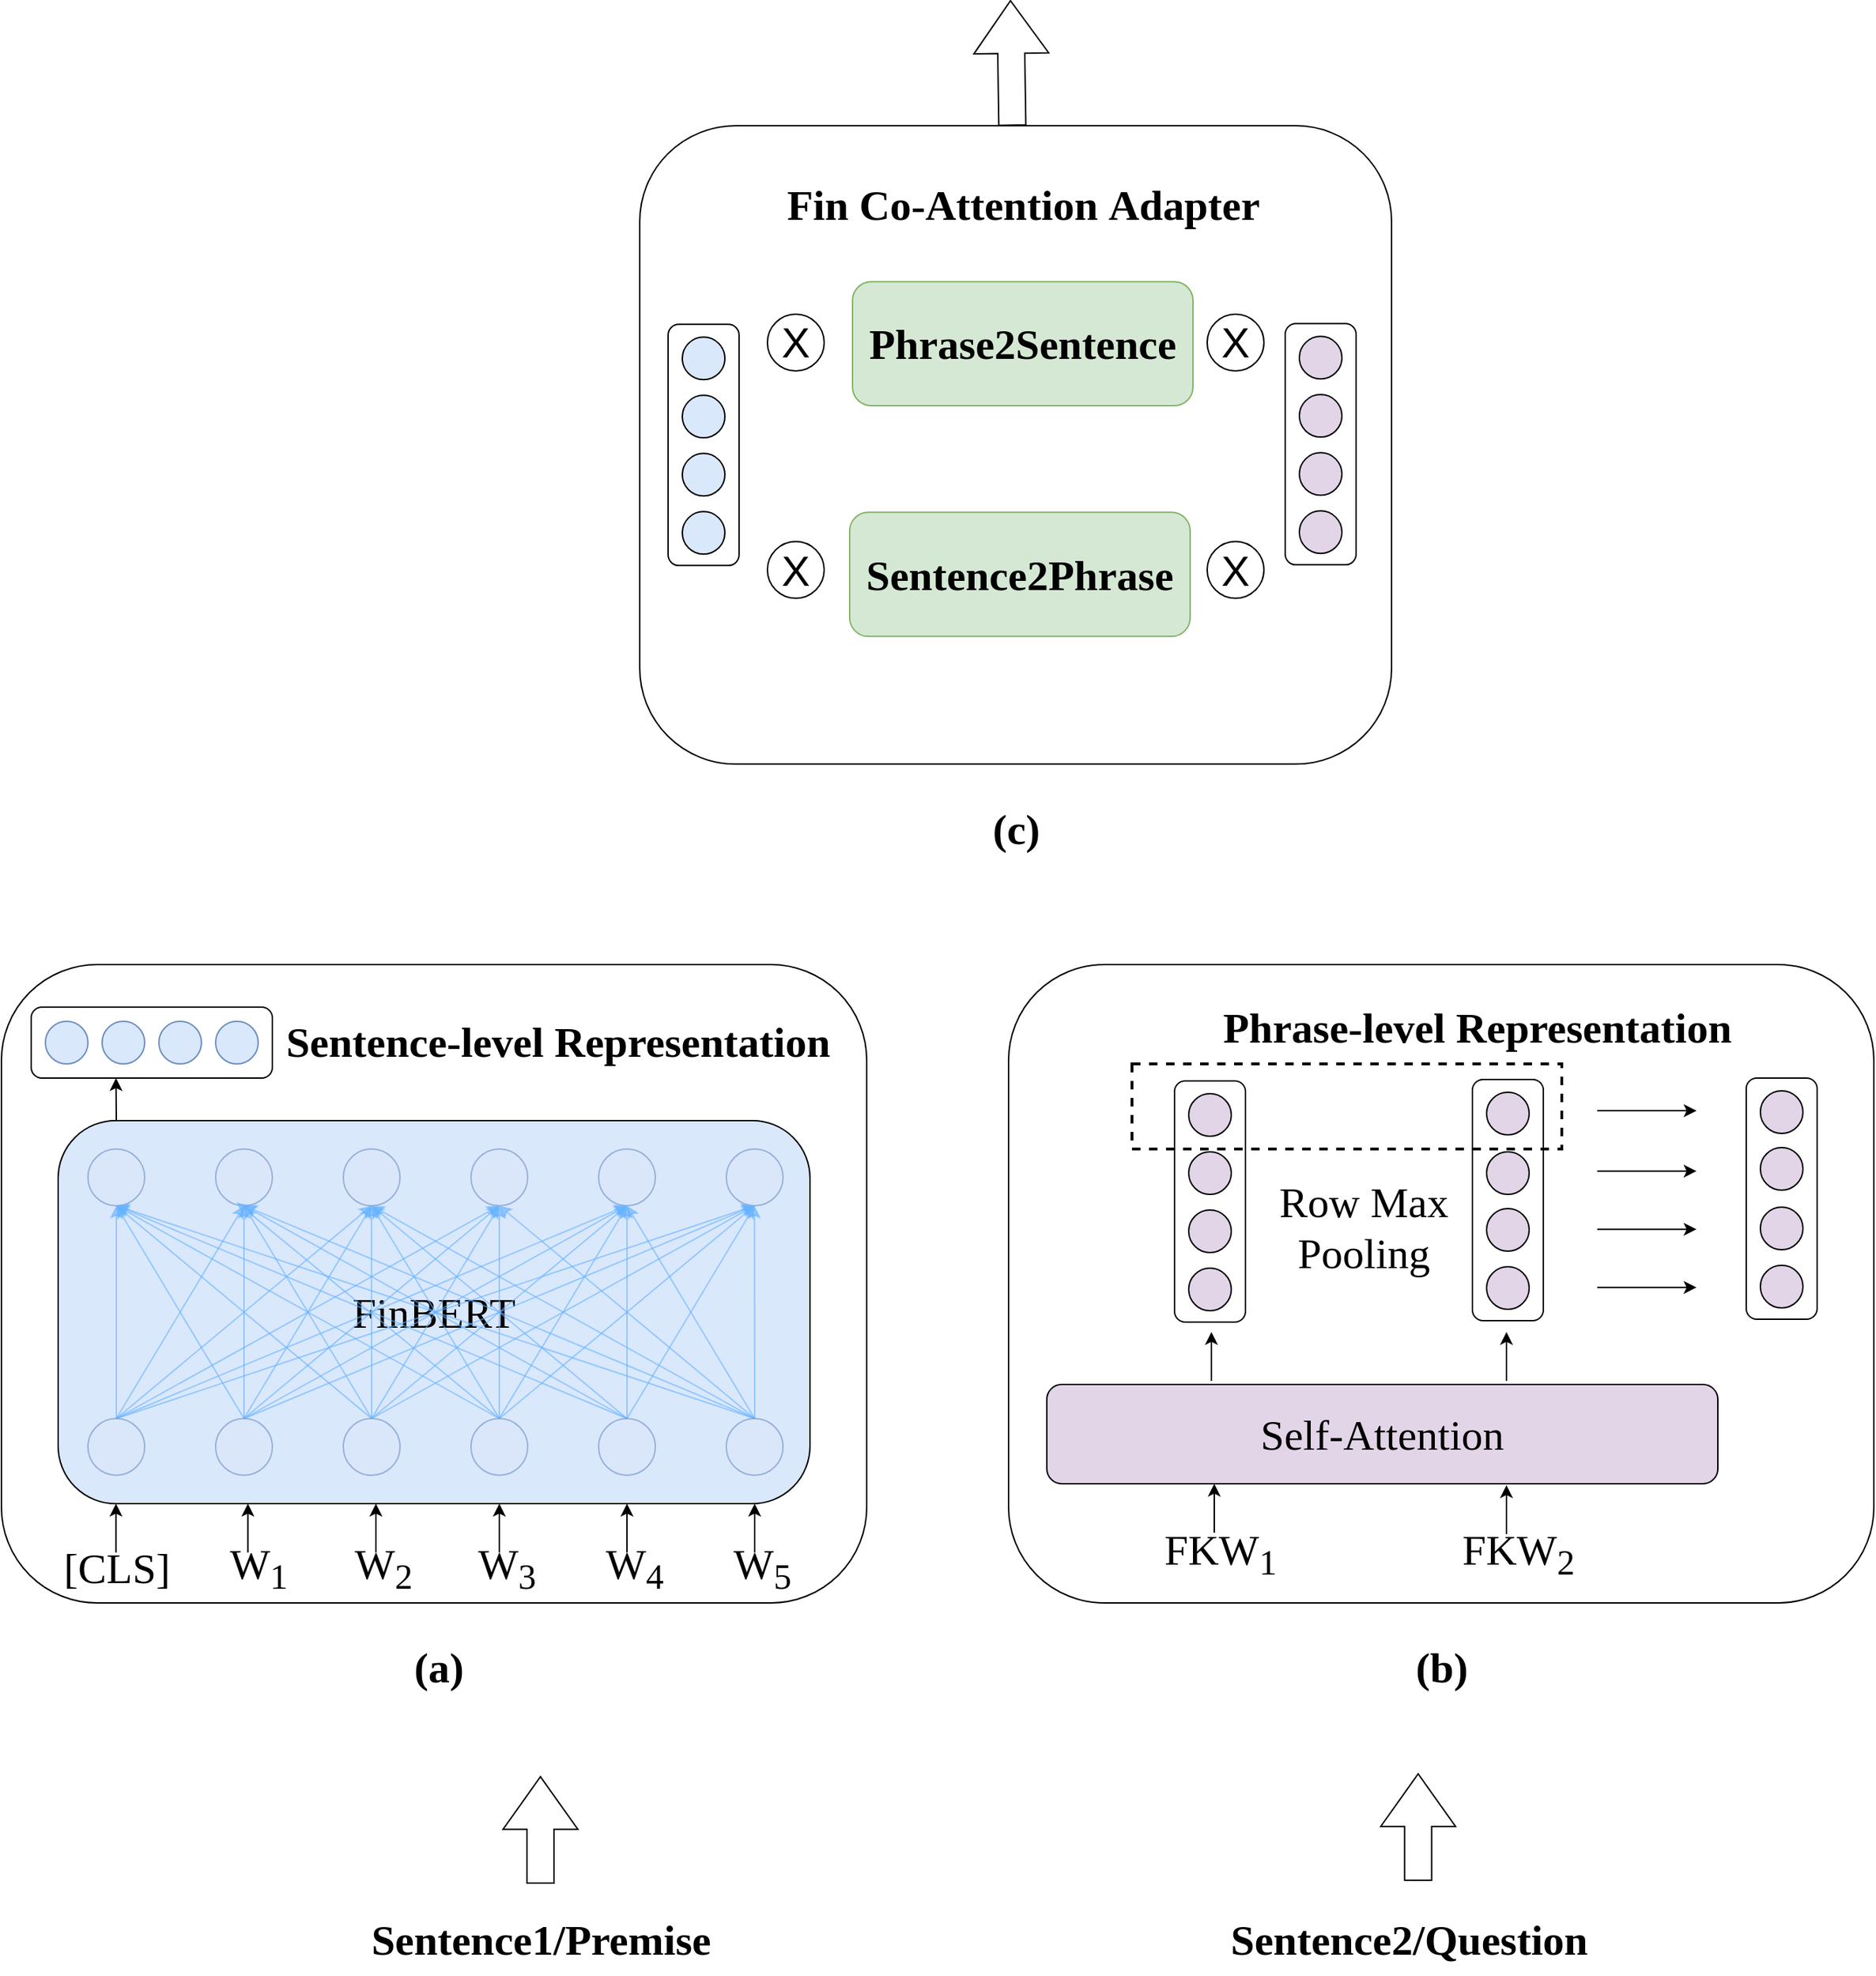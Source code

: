 <mxfile version="23.1.6" type="github">
  <diagram name="第 1 页" id="VYbCO--YuYpUogVYsecE">
    <mxGraphModel dx="2630" dy="1863" grid="1" gridSize="10" guides="1" tooltips="1" connect="1" arrows="1" fold="1" page="1" pageScale="1" pageWidth="827" pageHeight="1169" math="0" shadow="0">
      <root>
        <mxCell id="0" />
        <mxCell id="1" parent="0" />
        <mxCell id="rdohVRuR8QGzKIeL4WwT-1" value="&lt;font face=&quot;Times New Roman&quot; style=&quot;font-size: 30px;&quot;&gt;&lt;b&gt;Sentence1/Premise&lt;/b&gt;&lt;/font&gt;" style="text;html=1;align=center;verticalAlign=middle;resizable=0;points=[];autosize=1;strokeColor=none;fillColor=none;" vertex="1" parent="1">
          <mxGeometry x="1090" y="1422" width="260" height="50" as="geometry" />
        </mxCell>
        <mxCell id="rdohVRuR8QGzKIeL4WwT-2" value="&lt;font face=&quot;Times New Roman&quot; style=&quot;font-size: 30px;&quot;&gt;&lt;b&gt;Sentence2/Question&lt;/b&gt;&lt;/font&gt;" style="text;html=1;align=center;verticalAlign=middle;resizable=0;points=[];autosize=1;strokeColor=none;fillColor=none;" vertex="1" parent="1">
          <mxGeometry x="1692" y="1422" width="280" height="50" as="geometry" />
        </mxCell>
        <mxCell id="rdohVRuR8QGzKIeL4WwT-63" value="" style="shape=flexArrow;endArrow=classic;html=1;rounded=0;endWidth=32.727;endSize=12.048;width=19.048;" edge="1" parent="1">
          <mxGeometry width="50" height="50" relative="1" as="geometry">
            <mxPoint x="1220" y="1408" as="sourcePoint" />
            <mxPoint x="1220" y="1332" as="targetPoint" />
          </mxGeometry>
        </mxCell>
        <mxCell id="rdohVRuR8QGzKIeL4WwT-64" value="" style="shape=flexArrow;endArrow=classic;html=1;rounded=0;endWidth=32.727;endSize=12.048;width=19.048;" edge="1" parent="1">
          <mxGeometry width="50" height="50" relative="1" as="geometry">
            <mxPoint x="1838.73" y="1406" as="sourcePoint" />
            <mxPoint x="1838.73" y="1330" as="targetPoint" />
          </mxGeometry>
        </mxCell>
        <mxCell id="rdohVRuR8QGzKIeL4WwT-67" value="" style="rounded=1;whiteSpace=wrap;html=1;" vertex="1" parent="1">
          <mxGeometry x="840" y="760" width="610" height="450" as="geometry" />
        </mxCell>
        <mxCell id="rdohVRuR8QGzKIeL4WwT-68" value="&lt;font style=&quot;font-size: 30px;&quot; face=&quot;Times New Roman&quot;&gt;&lt;b&gt;Sentence-level Representation&lt;/b&gt;&lt;/font&gt;" style="text;html=1;align=center;verticalAlign=middle;resizable=0;points=[];autosize=1;strokeColor=none;fillColor=none;" vertex="1" parent="1">
          <mxGeometry x="1027" y="789" width="410" height="50" as="geometry" />
        </mxCell>
        <mxCell id="rdohVRuR8QGzKIeL4WwT-69" value="&lt;font style=&quot;font-size: 30px;&quot; face=&quot;Times New Roman&quot;&gt;[CLS]&lt;/font&gt;" style="text;html=1;align=center;verticalAlign=middle;resizable=0;points=[];autosize=1;strokeColor=none;fillColor=none;" vertex="1" parent="1">
          <mxGeometry x="871" y="1160" width="100" height="50" as="geometry" />
        </mxCell>
        <mxCell id="rdohVRuR8QGzKIeL4WwT-70" value="&lt;font style=&quot;font-size: 30px;&quot; face=&quot;Times New Roman&quot;&gt;W&lt;sub&gt;1&lt;/sub&gt;&lt;/font&gt;" style="text;html=1;align=center;verticalAlign=middle;resizable=0;points=[];autosize=1;strokeColor=none;fillColor=none;" vertex="1" parent="1">
          <mxGeometry x="991" y="1155" width="60" height="60" as="geometry" />
        </mxCell>
        <mxCell id="rdohVRuR8QGzKIeL4WwT-71" value="&lt;font style=&quot;font-size: 30px;&quot; face=&quot;Times New Roman&quot;&gt;W&lt;sub&gt;2&lt;/sub&gt;&lt;/font&gt;" style="text;html=1;align=center;verticalAlign=middle;resizable=0;points=[];autosize=1;strokeColor=none;fillColor=none;" vertex="1" parent="1">
          <mxGeometry x="1078.5" y="1155" width="60" height="60" as="geometry" />
        </mxCell>
        <mxCell id="rdohVRuR8QGzKIeL4WwT-72" value="&lt;font style=&quot;font-size: 30px;&quot; face=&quot;Times New Roman&quot;&gt;W&lt;sub&gt;3&lt;/sub&gt;&lt;/font&gt;" style="text;html=1;align=center;verticalAlign=middle;resizable=0;points=[];autosize=1;strokeColor=none;fillColor=none;" vertex="1" parent="1">
          <mxGeometry x="1166" y="1155" width="60" height="60" as="geometry" />
        </mxCell>
        <mxCell id="rdohVRuR8QGzKIeL4WwT-73" value="&lt;font style=&quot;font-size: 30px;&quot; face=&quot;Times New Roman&quot;&gt;W&lt;sub&gt;4&lt;/sub&gt;&lt;/font&gt;" style="text;html=1;align=center;verticalAlign=middle;resizable=0;points=[];autosize=1;strokeColor=none;fillColor=none;" vertex="1" parent="1">
          <mxGeometry x="1256" y="1155" width="60" height="60" as="geometry" />
        </mxCell>
        <mxCell id="rdohVRuR8QGzKIeL4WwT-74" value="&lt;font style=&quot;font-size: 30px;&quot; face=&quot;Times New Roman&quot;&gt;W&lt;sub&gt;5&lt;/sub&gt;&lt;/font&gt;" style="text;html=1;align=center;verticalAlign=middle;resizable=0;points=[];autosize=1;strokeColor=none;fillColor=none;" vertex="1" parent="1">
          <mxGeometry x="1346" y="1155" width="60" height="60" as="geometry" />
        </mxCell>
        <mxCell id="rdohVRuR8QGzKIeL4WwT-75" value="" style="group" vertex="1" connectable="0" parent="1">
          <mxGeometry x="861" y="790" width="170" height="50" as="geometry" />
        </mxCell>
        <mxCell id="rdohVRuR8QGzKIeL4WwT-76" value="" style="rounded=1;whiteSpace=wrap;html=1;container=0;" vertex="1" parent="rdohVRuR8QGzKIeL4WwT-75">
          <mxGeometry width="170" height="50" as="geometry" />
        </mxCell>
        <mxCell id="rdohVRuR8QGzKIeL4WwT-77" value="" style="ellipse;whiteSpace=wrap;html=1;aspect=fixed;fillColor=#dae8fc;strokeColor=#6c8ebf;container=0;" vertex="1" parent="rdohVRuR8QGzKIeL4WwT-75">
          <mxGeometry x="10" y="10" width="30" height="30" as="geometry" />
        </mxCell>
        <mxCell id="rdohVRuR8QGzKIeL4WwT-78" value="" style="ellipse;whiteSpace=wrap;html=1;aspect=fixed;fillColor=#dae8fc;strokeColor=#6c8ebf;container=0;" vertex="1" parent="rdohVRuR8QGzKIeL4WwT-75">
          <mxGeometry x="50" y="10" width="30" height="30" as="geometry" />
        </mxCell>
        <mxCell id="rdohVRuR8QGzKIeL4WwT-79" value="" style="ellipse;whiteSpace=wrap;html=1;aspect=fixed;fillColor=#dae8fc;strokeColor=#6c8ebf;container=0;" vertex="1" parent="rdohVRuR8QGzKIeL4WwT-75">
          <mxGeometry x="130" y="10" width="30" height="30" as="geometry" />
        </mxCell>
        <mxCell id="rdohVRuR8QGzKIeL4WwT-80" value="" style="ellipse;whiteSpace=wrap;html=1;aspect=fixed;fillColor=#dae8fc;strokeColor=#6c8ebf;container=0;" vertex="1" parent="rdohVRuR8QGzKIeL4WwT-75">
          <mxGeometry x="90" y="10" width="30" height="30" as="geometry" />
        </mxCell>
        <mxCell id="rdohVRuR8QGzKIeL4WwT-81" value="" style="endArrow=classic;html=1;rounded=0;" edge="1" parent="1">
          <mxGeometry width="50" height="50" relative="1" as="geometry">
            <mxPoint x="920.76" y="1174.49" as="sourcePoint" />
            <mxPoint x="920.76" y="1140" as="targetPoint" />
          </mxGeometry>
        </mxCell>
        <mxCell id="rdohVRuR8QGzKIeL4WwT-82" value="" style="endArrow=classic;html=1;rounded=0;" edge="1" parent="1">
          <mxGeometry width="50" height="50" relative="1" as="geometry">
            <mxPoint x="1013.76" y="1174.49" as="sourcePoint" />
            <mxPoint x="1013.76" y="1140" as="targetPoint" />
          </mxGeometry>
        </mxCell>
        <mxCell id="rdohVRuR8QGzKIeL4WwT-83" value="" style="endArrow=classic;html=1;rounded=0;" edge="1" parent="1">
          <mxGeometry width="50" height="50" relative="1" as="geometry">
            <mxPoint x="1104" y="1174.49" as="sourcePoint" />
            <mxPoint x="1104" y="1140" as="targetPoint" />
          </mxGeometry>
        </mxCell>
        <mxCell id="rdohVRuR8QGzKIeL4WwT-84" value="" style="endArrow=classic;html=1;rounded=0;" edge="1" parent="1">
          <mxGeometry width="50" height="50" relative="1" as="geometry">
            <mxPoint x="1191" y="1174.49" as="sourcePoint" />
            <mxPoint x="1191" y="1140" as="targetPoint" />
          </mxGeometry>
        </mxCell>
        <mxCell id="rdohVRuR8QGzKIeL4WwT-85" value="" style="endArrow=classic;html=1;rounded=0;" edge="1" parent="1">
          <mxGeometry width="50" height="50" relative="1" as="geometry">
            <mxPoint x="1281" y="1174.49" as="sourcePoint" />
            <mxPoint x="1281" y="1140" as="targetPoint" />
          </mxGeometry>
        </mxCell>
        <mxCell id="rdohVRuR8QGzKIeL4WwT-86" value="" style="endArrow=classic;html=1;rounded=0;" edge="1" parent="1">
          <mxGeometry width="50" height="50" relative="1" as="geometry">
            <mxPoint x="1371" y="1174.49" as="sourcePoint" />
            <mxPoint x="1371" y="1140" as="targetPoint" />
          </mxGeometry>
        </mxCell>
        <mxCell id="rdohVRuR8QGzKIeL4WwT-87" value="" style="endArrow=classic;html=1;rounded=0;" edge="1" parent="1">
          <mxGeometry width="50" height="50" relative="1" as="geometry">
            <mxPoint x="921" y="870" as="sourcePoint" />
            <mxPoint x="920.76" y="840" as="targetPoint" />
          </mxGeometry>
        </mxCell>
        <mxCell id="rdohVRuR8QGzKIeL4WwT-88" value="&lt;font face=&quot;Times New Roman&quot;&gt;&lt;span style=&quot;font-size: 30px;&quot;&gt;&lt;b&gt;(a)&lt;/b&gt;&lt;/span&gt;&lt;/font&gt;" style="text;html=1;align=center;verticalAlign=middle;resizable=0;points=[];autosize=1;strokeColor=none;fillColor=none;" vertex="1" parent="1">
          <mxGeometry x="1118" y="1230" width="60" height="50" as="geometry" />
        </mxCell>
        <mxCell id="rdohVRuR8QGzKIeL4WwT-89" value="&lt;font face=&quot;Times New Roman&quot; style=&quot;font-size: 30px;&quot;&gt;FinBERT&lt;/font&gt;" style="rounded=1;whiteSpace=wrap;html=1;fillColor=#dae8fc;strokeColor=default;" vertex="1" parent="1">
          <mxGeometry x="880" y="870" width="530" height="270" as="geometry" />
        </mxCell>
        <mxCell id="rdohVRuR8QGzKIeL4WwT-90" value="" style="ellipse;whiteSpace=wrap;html=1;aspect=fixed;fillColor=#dae8fc;strokeColor=#6c8ebf;opacity=60;" vertex="1" parent="1">
          <mxGeometry x="901" y="890" width="40" height="40" as="geometry" />
        </mxCell>
        <mxCell id="rdohVRuR8QGzKIeL4WwT-91" value="" style="ellipse;whiteSpace=wrap;html=1;aspect=fixed;fillColor=#dae8fc;strokeColor=#6c8ebf;opacity=60;" vertex="1" parent="1">
          <mxGeometry x="991" y="890" width="40" height="40" as="geometry" />
        </mxCell>
        <mxCell id="rdohVRuR8QGzKIeL4WwT-92" value="" style="ellipse;whiteSpace=wrap;html=1;aspect=fixed;fillColor=#dae8fc;strokeColor=#6c8ebf;opacity=60;" vertex="1" parent="1">
          <mxGeometry x="1081" y="890" width="40" height="40" as="geometry" />
        </mxCell>
        <mxCell id="rdohVRuR8QGzKIeL4WwT-93" value="" style="ellipse;whiteSpace=wrap;html=1;aspect=fixed;fillColor=#dae8fc;strokeColor=#6c8ebf;opacity=60;" vertex="1" parent="1">
          <mxGeometry x="1171" y="890" width="40" height="40" as="geometry" />
        </mxCell>
        <mxCell id="rdohVRuR8QGzKIeL4WwT-94" value="" style="ellipse;whiteSpace=wrap;html=1;aspect=fixed;fillColor=#dae8fc;strokeColor=#6c8ebf;opacity=60;" vertex="1" parent="1">
          <mxGeometry x="1261" y="890" width="40" height="40" as="geometry" />
        </mxCell>
        <mxCell id="rdohVRuR8QGzKIeL4WwT-95" value="" style="ellipse;whiteSpace=wrap;html=1;aspect=fixed;fillColor=#dae8fc;strokeColor=#6c8ebf;opacity=60;" vertex="1" parent="1">
          <mxGeometry x="1351" y="890" width="40" height="40" as="geometry" />
        </mxCell>
        <mxCell id="rdohVRuR8QGzKIeL4WwT-96" style="edgeStyle=orthogonalEdgeStyle;rounded=0;orthogonalLoop=1;jettySize=auto;html=1;entryX=0.5;entryY=1;entryDx=0;entryDy=0;opacity=60;strokeColor=#66B2FF;" edge="1" parent="1" source="rdohVRuR8QGzKIeL4WwT-102" target="rdohVRuR8QGzKIeL4WwT-90">
          <mxGeometry relative="1" as="geometry" />
        </mxCell>
        <mxCell id="rdohVRuR8QGzKIeL4WwT-97" style="rounded=0;orthogonalLoop=1;jettySize=auto;html=1;exitX=0.5;exitY=0;exitDx=0;exitDy=0;entryX=0.5;entryY=1;entryDx=0;entryDy=0;opacity=60;strokeColor=#66B2FF;" edge="1" parent="1" source="rdohVRuR8QGzKIeL4WwT-102" target="rdohVRuR8QGzKIeL4WwT-91">
          <mxGeometry relative="1" as="geometry" />
        </mxCell>
        <mxCell id="rdohVRuR8QGzKIeL4WwT-98" style="rounded=0;orthogonalLoop=1;jettySize=auto;html=1;exitX=0.5;exitY=0;exitDx=0;exitDy=0;entryX=0.5;entryY=1;entryDx=0;entryDy=0;opacity=60;strokeColor=#66B2FF;" edge="1" parent="1" source="rdohVRuR8QGzKIeL4WwT-102" target="rdohVRuR8QGzKIeL4WwT-92">
          <mxGeometry relative="1" as="geometry" />
        </mxCell>
        <mxCell id="rdohVRuR8QGzKIeL4WwT-99" style="rounded=0;orthogonalLoop=1;jettySize=auto;html=1;exitX=0.5;exitY=0;exitDx=0;exitDy=0;entryX=0.5;entryY=1;entryDx=0;entryDy=0;opacity=60;strokeColor=#66B2FF;" edge="1" parent="1" source="rdohVRuR8QGzKIeL4WwT-102" target="rdohVRuR8QGzKIeL4WwT-93">
          <mxGeometry relative="1" as="geometry" />
        </mxCell>
        <mxCell id="rdohVRuR8QGzKIeL4WwT-100" style="rounded=0;orthogonalLoop=1;jettySize=auto;html=1;exitX=0.5;exitY=0;exitDx=0;exitDy=0;entryX=0.5;entryY=1;entryDx=0;entryDy=0;opacity=60;strokeColor=#66B2FF;" edge="1" parent="1" source="rdohVRuR8QGzKIeL4WwT-102" target="rdohVRuR8QGzKIeL4WwT-94">
          <mxGeometry relative="1" as="geometry" />
        </mxCell>
        <mxCell id="rdohVRuR8QGzKIeL4WwT-101" style="rounded=0;orthogonalLoop=1;jettySize=auto;html=1;exitX=0.5;exitY=0;exitDx=0;exitDy=0;entryX=0.5;entryY=1;entryDx=0;entryDy=0;opacity=60;strokeColor=#66B2FF;" edge="1" parent="1" source="rdohVRuR8QGzKIeL4WwT-102" target="rdohVRuR8QGzKIeL4WwT-95">
          <mxGeometry relative="1" as="geometry" />
        </mxCell>
        <mxCell id="rdohVRuR8QGzKIeL4WwT-102" value="" style="ellipse;whiteSpace=wrap;html=1;aspect=fixed;fillColor=#dae8fc;strokeColor=#6c8ebf;opacity=60;" vertex="1" parent="1">
          <mxGeometry x="901" y="1080" width="40" height="40" as="geometry" />
        </mxCell>
        <mxCell id="rdohVRuR8QGzKIeL4WwT-103" style="rounded=0;orthogonalLoop=1;jettySize=auto;html=1;exitX=0.5;exitY=0;exitDx=0;exitDy=0;opacity=60;strokeColor=#66B2FF;" edge="1" parent="1" source="rdohVRuR8QGzKIeL4WwT-109">
          <mxGeometry relative="1" as="geometry">
            <mxPoint x="921" y="930" as="targetPoint" />
          </mxGeometry>
        </mxCell>
        <mxCell id="rdohVRuR8QGzKIeL4WwT-104" style="rounded=0;orthogonalLoop=1;jettySize=auto;html=1;exitX=0.5;exitY=0;exitDx=0;exitDy=0;entryX=0.5;entryY=1;entryDx=0;entryDy=0;opacity=60;strokeColor=#66B2FF;" edge="1" parent="1" source="rdohVRuR8QGzKIeL4WwT-109" target="rdohVRuR8QGzKIeL4WwT-91">
          <mxGeometry relative="1" as="geometry" />
        </mxCell>
        <mxCell id="rdohVRuR8QGzKIeL4WwT-105" style="edgeStyle=none;rounded=0;orthogonalLoop=1;jettySize=auto;html=1;exitX=0.5;exitY=0;exitDx=0;exitDy=0;entryX=0.5;entryY=1;entryDx=0;entryDy=0;opacity=60;strokeColor=#66B2FF;" edge="1" parent="1" source="rdohVRuR8QGzKIeL4WwT-109" target="rdohVRuR8QGzKIeL4WwT-92">
          <mxGeometry relative="1" as="geometry" />
        </mxCell>
        <mxCell id="rdohVRuR8QGzKIeL4WwT-106" style="edgeStyle=none;rounded=0;orthogonalLoop=1;jettySize=auto;html=1;exitX=0.5;exitY=0;exitDx=0;exitDy=0;opacity=60;strokeColor=#66B2FF;" edge="1" parent="1" source="rdohVRuR8QGzKIeL4WwT-109">
          <mxGeometry relative="1" as="geometry">
            <mxPoint x="1191" y="930" as="targetPoint" />
          </mxGeometry>
        </mxCell>
        <mxCell id="rdohVRuR8QGzKIeL4WwT-107" style="edgeStyle=none;rounded=0;orthogonalLoop=1;jettySize=auto;html=1;exitX=0.5;exitY=0;exitDx=0;exitDy=0;opacity=60;strokeColor=#66B2FF;" edge="1" parent="1" source="rdohVRuR8QGzKIeL4WwT-109">
          <mxGeometry relative="1" as="geometry">
            <mxPoint x="1281" y="930" as="targetPoint" />
          </mxGeometry>
        </mxCell>
        <mxCell id="rdohVRuR8QGzKIeL4WwT-108" style="edgeStyle=none;rounded=0;orthogonalLoop=1;jettySize=auto;html=1;exitX=0.5;exitY=0;exitDx=0;exitDy=0;entryX=0.5;entryY=1;entryDx=0;entryDy=0;opacity=60;strokeColor=#66B2FF;" edge="1" parent="1" source="rdohVRuR8QGzKIeL4WwT-109" target="rdohVRuR8QGzKIeL4WwT-95">
          <mxGeometry relative="1" as="geometry" />
        </mxCell>
        <mxCell id="rdohVRuR8QGzKIeL4WwT-109" value="" style="ellipse;whiteSpace=wrap;html=1;aspect=fixed;fillColor=#dae8fc;strokeColor=#6c8ebf;opacity=60;" vertex="1" parent="1">
          <mxGeometry x="991" y="1080" width="40" height="40" as="geometry" />
        </mxCell>
        <mxCell id="rdohVRuR8QGzKIeL4WwT-110" style="edgeStyle=none;rounded=0;orthogonalLoop=1;jettySize=auto;html=1;exitX=0.5;exitY=0;exitDx=0;exitDy=0;entryX=0.5;entryY=1;entryDx=0;entryDy=0;opacity=60;strokeColor=#66B2FF;" edge="1" parent="1" source="rdohVRuR8QGzKIeL4WwT-116" target="rdohVRuR8QGzKIeL4WwT-90">
          <mxGeometry relative="1" as="geometry" />
        </mxCell>
        <mxCell id="rdohVRuR8QGzKIeL4WwT-111" style="edgeStyle=none;rounded=0;orthogonalLoop=1;jettySize=auto;html=1;exitX=0.5;exitY=0;exitDx=0;exitDy=0;opacity=60;strokeColor=#66B2FF;" edge="1" parent="1" source="rdohVRuR8QGzKIeL4WwT-116">
          <mxGeometry relative="1" as="geometry">
            <mxPoint x="1011" y="930" as="targetPoint" />
          </mxGeometry>
        </mxCell>
        <mxCell id="rdohVRuR8QGzKIeL4WwT-112" style="edgeStyle=none;rounded=0;orthogonalLoop=1;jettySize=auto;html=1;exitX=0.5;exitY=0;exitDx=0;exitDy=0;opacity=60;strokeColor=#66B2FF;" edge="1" parent="1" source="rdohVRuR8QGzKIeL4WwT-116">
          <mxGeometry relative="1" as="geometry">
            <mxPoint x="1100.857" y="930" as="targetPoint" />
          </mxGeometry>
        </mxCell>
        <mxCell id="rdohVRuR8QGzKIeL4WwT-113" style="edgeStyle=none;rounded=0;orthogonalLoop=1;jettySize=auto;html=1;exitX=0.5;exitY=0;exitDx=0;exitDy=0;entryX=0.5;entryY=1;entryDx=0;entryDy=0;opacity=60;strokeColor=#66B2FF;" edge="1" parent="1" source="rdohVRuR8QGzKIeL4WwT-116" target="rdohVRuR8QGzKIeL4WwT-93">
          <mxGeometry relative="1" as="geometry" />
        </mxCell>
        <mxCell id="rdohVRuR8QGzKIeL4WwT-114" style="edgeStyle=none;rounded=0;orthogonalLoop=1;jettySize=auto;html=1;exitX=0.5;exitY=0;exitDx=0;exitDy=0;opacity=60;strokeColor=#66B2FF;" edge="1" parent="1" source="rdohVRuR8QGzKIeL4WwT-116">
          <mxGeometry relative="1" as="geometry">
            <mxPoint x="1281" y="930" as="targetPoint" />
          </mxGeometry>
        </mxCell>
        <mxCell id="rdohVRuR8QGzKIeL4WwT-115" style="edgeStyle=none;rounded=0;orthogonalLoop=1;jettySize=auto;html=1;exitX=0.5;exitY=0;exitDx=0;exitDy=0;entryX=0.5;entryY=1;entryDx=0;entryDy=0;opacity=60;strokeColor=#66B2FF;" edge="1" parent="1" source="rdohVRuR8QGzKIeL4WwT-116" target="rdohVRuR8QGzKIeL4WwT-95">
          <mxGeometry relative="1" as="geometry" />
        </mxCell>
        <mxCell id="rdohVRuR8QGzKIeL4WwT-116" value="" style="ellipse;whiteSpace=wrap;html=1;aspect=fixed;fillColor=#dae8fc;strokeColor=#6c8ebf;opacity=60;" vertex="1" parent="1">
          <mxGeometry x="1081" y="1080" width="40" height="40" as="geometry" />
        </mxCell>
        <mxCell id="rdohVRuR8QGzKIeL4WwT-117" style="edgeStyle=none;rounded=0;orthogonalLoop=1;jettySize=auto;html=1;exitX=0.5;exitY=0;exitDx=0;exitDy=0;opacity=60;strokeColor=#66B2FF;" edge="1" parent="1" source="rdohVRuR8QGzKIeL4WwT-123">
          <mxGeometry relative="1" as="geometry">
            <mxPoint x="921" y="930" as="targetPoint" />
          </mxGeometry>
        </mxCell>
        <mxCell id="rdohVRuR8QGzKIeL4WwT-118" style="edgeStyle=none;rounded=0;orthogonalLoop=1;jettySize=auto;html=1;exitX=0.5;exitY=0;exitDx=0;exitDy=0;entryX=0.371;entryY=0.941;entryDx=0;entryDy=0;entryPerimeter=0;opacity=60;strokeColor=#66B2FF;" edge="1" parent="1" source="rdohVRuR8QGzKIeL4WwT-123" target="rdohVRuR8QGzKIeL4WwT-91">
          <mxGeometry relative="1" as="geometry" />
        </mxCell>
        <mxCell id="rdohVRuR8QGzKIeL4WwT-119" style="edgeStyle=none;rounded=0;orthogonalLoop=1;jettySize=auto;html=1;exitX=0.5;exitY=0;exitDx=0;exitDy=0;opacity=60;strokeColor=#66B2FF;" edge="1" parent="1" source="rdohVRuR8QGzKIeL4WwT-123">
          <mxGeometry relative="1" as="geometry">
            <mxPoint x="1101" y="930" as="targetPoint" />
          </mxGeometry>
        </mxCell>
        <mxCell id="rdohVRuR8QGzKIeL4WwT-120" style="edgeStyle=none;rounded=0;orthogonalLoop=1;jettySize=auto;html=1;exitX=0.5;exitY=0;exitDx=0;exitDy=0;opacity=60;strokeColor=#66B2FF;" edge="1" parent="1" source="rdohVRuR8QGzKIeL4WwT-123" target="rdohVRuR8QGzKIeL4WwT-93">
          <mxGeometry relative="1" as="geometry" />
        </mxCell>
        <mxCell id="rdohVRuR8QGzKIeL4WwT-121" style="edgeStyle=none;rounded=0;orthogonalLoop=1;jettySize=auto;html=1;exitX=0.5;exitY=0;exitDx=0;exitDy=0;entryX=0.5;entryY=1;entryDx=0;entryDy=0;opacity=60;strokeColor=#66B2FF;" edge="1" parent="1" source="rdohVRuR8QGzKIeL4WwT-123" target="rdohVRuR8QGzKIeL4WwT-94">
          <mxGeometry relative="1" as="geometry" />
        </mxCell>
        <mxCell id="rdohVRuR8QGzKIeL4WwT-122" style="edgeStyle=none;rounded=0;orthogonalLoop=1;jettySize=auto;html=1;exitX=0.5;exitY=0;exitDx=0;exitDy=0;opacity=60;strokeColor=#66B2FF;" edge="1" parent="1" source="rdohVRuR8QGzKIeL4WwT-123">
          <mxGeometry relative="1" as="geometry">
            <mxPoint x="1371" y="930" as="targetPoint" />
          </mxGeometry>
        </mxCell>
        <mxCell id="rdohVRuR8QGzKIeL4WwT-123" value="" style="ellipse;whiteSpace=wrap;html=1;aspect=fixed;fillColor=#dae8fc;strokeColor=#6c8ebf;opacity=60;" vertex="1" parent="1">
          <mxGeometry x="1171" y="1080" width="40" height="40" as="geometry" />
        </mxCell>
        <mxCell id="rdohVRuR8QGzKIeL4WwT-124" style="edgeStyle=none;rounded=0;orthogonalLoop=1;jettySize=auto;html=1;exitX=0.5;exitY=0;exitDx=0;exitDy=0;opacity=60;strokeColor=#66B2FF;" edge="1" parent="1" source="rdohVRuR8QGzKIeL4WwT-129">
          <mxGeometry relative="1" as="geometry">
            <mxPoint x="921" y="930" as="targetPoint" />
          </mxGeometry>
        </mxCell>
        <mxCell id="rdohVRuR8QGzKIeL4WwT-125" style="edgeStyle=none;rounded=0;orthogonalLoop=1;jettySize=auto;html=1;exitX=0.5;exitY=0;exitDx=0;exitDy=0;opacity=60;strokeColor=#66B2FF;" edge="1" parent="1" source="rdohVRuR8QGzKIeL4WwT-129">
          <mxGeometry relative="1" as="geometry">
            <mxPoint x="1011" y="930" as="targetPoint" />
          </mxGeometry>
        </mxCell>
        <mxCell id="rdohVRuR8QGzKIeL4WwT-126" style="edgeStyle=none;rounded=0;orthogonalLoop=1;jettySize=auto;html=1;exitX=0.5;exitY=0;exitDx=0;exitDy=0;entryX=0.5;entryY=1;entryDx=0;entryDy=0;opacity=60;strokeColor=#66B2FF;" edge="1" parent="1" source="rdohVRuR8QGzKIeL4WwT-129" target="rdohVRuR8QGzKIeL4WwT-92">
          <mxGeometry relative="1" as="geometry" />
        </mxCell>
        <mxCell id="rdohVRuR8QGzKIeL4WwT-127" style="edgeStyle=none;rounded=0;orthogonalLoop=1;jettySize=auto;html=1;exitX=0.5;exitY=0;exitDx=0;exitDy=0;entryX=0.5;entryY=1;entryDx=0;entryDy=0;opacity=60;strokeColor=#66B2FF;" edge="1" parent="1" source="rdohVRuR8QGzKIeL4WwT-129" target="rdohVRuR8QGzKIeL4WwT-94">
          <mxGeometry relative="1" as="geometry" />
        </mxCell>
        <mxCell id="rdohVRuR8QGzKIeL4WwT-128" style="edgeStyle=none;rounded=0;orthogonalLoop=1;jettySize=auto;html=1;exitX=0.5;exitY=0;exitDx=0;exitDy=0;entryX=0.5;entryY=1;entryDx=0;entryDy=0;opacity=60;strokeColor=#66B2FF;" edge="1" parent="1" source="rdohVRuR8QGzKIeL4WwT-129" target="rdohVRuR8QGzKIeL4WwT-95">
          <mxGeometry relative="1" as="geometry" />
        </mxCell>
        <mxCell id="rdohVRuR8QGzKIeL4WwT-129" value="" style="ellipse;whiteSpace=wrap;html=1;aspect=fixed;fillColor=#dae8fc;strokeColor=#6c8ebf;opacity=60;" vertex="1" parent="1">
          <mxGeometry x="1261" y="1080" width="40" height="40" as="geometry" />
        </mxCell>
        <mxCell id="rdohVRuR8QGzKIeL4WwT-130" style="edgeStyle=none;rounded=0;orthogonalLoop=1;jettySize=auto;html=1;exitX=0.5;exitY=0;exitDx=0;exitDy=0;opacity=60;strokeColor=#66B2FF;" edge="1" parent="1" source="rdohVRuR8QGzKIeL4WwT-136">
          <mxGeometry relative="1" as="geometry">
            <mxPoint x="921" y="930" as="targetPoint" />
          </mxGeometry>
        </mxCell>
        <mxCell id="rdohVRuR8QGzKIeL4WwT-131" style="edgeStyle=none;rounded=0;orthogonalLoop=1;jettySize=auto;html=1;exitX=0.5;exitY=0;exitDx=0;exitDy=0;entryX=0.5;entryY=1;entryDx=0;entryDy=0;opacity=60;strokeColor=#66B2FF;" edge="1" parent="1" source="rdohVRuR8QGzKIeL4WwT-136" target="rdohVRuR8QGzKIeL4WwT-91">
          <mxGeometry relative="1" as="geometry" />
        </mxCell>
        <mxCell id="rdohVRuR8QGzKIeL4WwT-132" style="edgeStyle=none;rounded=0;orthogonalLoop=1;jettySize=auto;html=1;exitX=0.5;exitY=0;exitDx=0;exitDy=0;opacity=60;strokeColor=#66B2FF;" edge="1" parent="1" source="rdohVRuR8QGzKIeL4WwT-136">
          <mxGeometry relative="1" as="geometry">
            <mxPoint x="1101" y="930" as="targetPoint" />
          </mxGeometry>
        </mxCell>
        <mxCell id="rdohVRuR8QGzKIeL4WwT-133" style="edgeStyle=none;rounded=0;orthogonalLoop=1;jettySize=auto;html=1;exitX=0.5;exitY=0;exitDx=0;exitDy=0;opacity=60;strokeColor=#66B2FF;" edge="1" parent="1" source="rdohVRuR8QGzKIeL4WwT-136">
          <mxGeometry relative="1" as="geometry">
            <mxPoint x="1191" y="930" as="targetPoint" />
          </mxGeometry>
        </mxCell>
        <mxCell id="rdohVRuR8QGzKIeL4WwT-134" style="edgeStyle=none;rounded=0;orthogonalLoop=1;jettySize=auto;html=1;exitX=0.5;exitY=0;exitDx=0;exitDy=0;opacity=60;strokeColor=#66B2FF;" edge="1" parent="1" source="rdohVRuR8QGzKIeL4WwT-136">
          <mxGeometry relative="1" as="geometry">
            <mxPoint x="1281" y="930" as="targetPoint" />
          </mxGeometry>
        </mxCell>
        <mxCell id="rdohVRuR8QGzKIeL4WwT-135" style="edgeStyle=none;rounded=0;orthogonalLoop=1;jettySize=auto;html=1;exitX=0.5;exitY=0;exitDx=0;exitDy=0;opacity=60;strokeColor=#66B2FF;" edge="1" parent="1" source="rdohVRuR8QGzKIeL4WwT-136">
          <mxGeometry relative="1" as="geometry">
            <mxPoint x="1370.857" y="930" as="targetPoint" />
          </mxGeometry>
        </mxCell>
        <mxCell id="rdohVRuR8QGzKIeL4WwT-136" value="" style="ellipse;whiteSpace=wrap;html=1;aspect=fixed;fillColor=#dae8fc;strokeColor=#6c8ebf;opacity=60;" vertex="1" parent="1">
          <mxGeometry x="1351" y="1080" width="40" height="40" as="geometry" />
        </mxCell>
        <mxCell id="rdohVRuR8QGzKIeL4WwT-160" value="" style="rounded=1;whiteSpace=wrap;html=1;container=0;" vertex="1" parent="1">
          <mxGeometry x="1550" y="760" width="610" height="450" as="geometry" />
        </mxCell>
        <mxCell id="rdohVRuR8QGzKIeL4WwT-161" value="&lt;font face=&quot;Times New Roman&quot;&gt;&lt;span style=&quot;font-size: 30px;&quot;&gt;&lt;b&gt;(b)&lt;/b&gt;&lt;/span&gt;&lt;/font&gt;" style="text;html=1;align=center;verticalAlign=middle;resizable=0;points=[];autosize=1;strokeColor=none;fillColor=none;container=0;" vertex="1" parent="1">
          <mxGeometry x="1825" y="1230" width="60" height="50" as="geometry" />
        </mxCell>
        <mxCell id="rdohVRuR8QGzKIeL4WwT-162" value="&lt;font face=&quot;Times New Roman&quot; style=&quot;font-size: 30px;&quot;&gt;FKW&lt;sub&gt;1&lt;/sub&gt;&lt;/font&gt;" style="text;html=1;align=center;verticalAlign=middle;resizable=0;points=[];autosize=1;strokeColor=none;fillColor=none;container=0;" vertex="1" parent="1">
          <mxGeometry x="1649" y="1144.996" width="100" height="60" as="geometry" />
        </mxCell>
        <mxCell id="rdohVRuR8QGzKIeL4WwT-163" value="&lt;font style=&quot;font-size: 30px;&quot; face=&quot;Times New Roman&quot;&gt;Self-Attention&lt;/font&gt;" style="rounded=1;whiteSpace=wrap;html=1;fillColor=#e1d5e7;strokeColor=#000000;container=0;" vertex="1" parent="1">
          <mxGeometry x="1577" y="1056" width="473" height="69.95" as="geometry" />
        </mxCell>
        <mxCell id="rdohVRuR8QGzKIeL4WwT-164" value="&lt;font style=&quot;font-size: 30px;&quot; face=&quot;Times New Roman&quot;&gt;&lt;b&gt;Phrase&lt;/b&gt;&lt;/font&gt;&lt;font face=&quot;Times New Roman&quot; style=&quot;font-size: 30px;&quot;&gt;&lt;b&gt;&lt;font style=&quot;font-size: 30px;&quot;&gt;-level&amp;nbsp;&lt;/font&gt;Representation&lt;/b&gt;&lt;/font&gt;" style="text;html=1;align=center;verticalAlign=middle;resizable=0;points=[];autosize=1;strokeColor=none;fillColor=none;container=0;" vertex="1" parent="1">
          <mxGeometry x="1690" y="779" width="380" height="50" as="geometry" />
        </mxCell>
        <mxCell id="rdohVRuR8QGzKIeL4WwT-165" value="&lt;font face=&quot;Times New Roman&quot; style=&quot;font-size: 30px;&quot;&gt;FKW&lt;sub&gt;2&lt;/sub&gt;&lt;/font&gt;" style="text;html=1;align=center;verticalAlign=middle;resizable=0;points=[];autosize=1;strokeColor=none;fillColor=none;container=0;" vertex="1" parent="1">
          <mxGeometry x="1859" y="1144.996" width="100" height="60" as="geometry" />
        </mxCell>
        <mxCell id="rdohVRuR8QGzKIeL4WwT-166" value="" style="rounded=0;whiteSpace=wrap;html=1;dashed=1;strokeWidth=2;container=0;" vertex="1" parent="1">
          <mxGeometry x="1637" y="830" width="303" height="60" as="geometry" />
        </mxCell>
        <mxCell id="rdohVRuR8QGzKIeL4WwT-167" value="&lt;font face=&quot;Times New Roman&quot; style=&quot;font-size: 30px;&quot;&gt;Row Max &lt;br&gt;Pooling&lt;/font&gt;" style="text;html=1;align=center;verticalAlign=middle;resizable=0;points=[];autosize=1;strokeColor=none;fillColor=none;container=0;" vertex="1" parent="1">
          <mxGeometry x="1730" y="900" width="140" height="90" as="geometry" />
        </mxCell>
        <mxCell id="rdohVRuR8QGzKIeL4WwT-168" value="" style="endArrow=classic;html=1;rounded=0;" edge="1" parent="1">
          <mxGeometry width="50" height="50" relative="1" as="geometry">
            <mxPoint x="1695" y="1160.44" as="sourcePoint" />
            <mxPoint x="1695" y="1125.95" as="targetPoint" />
          </mxGeometry>
        </mxCell>
        <mxCell id="rdohVRuR8QGzKIeL4WwT-169" value="" style="endArrow=classic;html=1;rounded=0;" edge="1" parent="1">
          <mxGeometry width="50" height="50" relative="1" as="geometry">
            <mxPoint x="1901" y="1161.44" as="sourcePoint" />
            <mxPoint x="1901" y="1126.95" as="targetPoint" />
          </mxGeometry>
        </mxCell>
        <mxCell id="rdohVRuR8QGzKIeL4WwT-170" value="" style="endArrow=classic;html=1;rounded=0;" edge="1" parent="1">
          <mxGeometry width="50" height="50" relative="1" as="geometry">
            <mxPoint x="1901" y="1053.44" as="sourcePoint" />
            <mxPoint x="1901" y="1018.95" as="targetPoint" />
          </mxGeometry>
        </mxCell>
        <mxCell id="rdohVRuR8QGzKIeL4WwT-171" value="" style="endArrow=classic;html=1;rounded=0;" edge="1" parent="1">
          <mxGeometry width="50" height="50" relative="1" as="geometry">
            <mxPoint x="1693" y="1053.44" as="sourcePoint" />
            <mxPoint x="1693" y="1018.95" as="targetPoint" />
          </mxGeometry>
        </mxCell>
        <mxCell id="rdohVRuR8QGzKIeL4WwT-172" value="" style="endArrow=classic;html=1;rounded=0;" edge="1" parent="1">
          <mxGeometry width="50" height="50" relative="1" as="geometry">
            <mxPoint x="1965" y="863.0" as="sourcePoint" />
            <mxPoint x="2035" y="863.0" as="targetPoint" />
          </mxGeometry>
        </mxCell>
        <mxCell id="rdohVRuR8QGzKIeL4WwT-173" value="" style="endArrow=classic;html=1;rounded=0;" edge="1" parent="1">
          <mxGeometry width="50" height="50" relative="1" as="geometry">
            <mxPoint x="1965" y="905.59" as="sourcePoint" />
            <mxPoint x="2035" y="905.59" as="targetPoint" />
          </mxGeometry>
        </mxCell>
        <mxCell id="rdohVRuR8QGzKIeL4WwT-174" value="" style="endArrow=classic;html=1;rounded=0;" edge="1" parent="1">
          <mxGeometry width="50" height="50" relative="1" as="geometry">
            <mxPoint x="1965" y="946.59" as="sourcePoint" />
            <mxPoint x="2035" y="946.59" as="targetPoint" />
          </mxGeometry>
        </mxCell>
        <mxCell id="rdohVRuR8QGzKIeL4WwT-175" value="" style="endArrow=classic;html=1;rounded=0;" edge="1" parent="1">
          <mxGeometry width="50" height="50" relative="1" as="geometry">
            <mxPoint x="1965" y="987.59" as="sourcePoint" />
            <mxPoint x="2035" y="987.59" as="targetPoint" />
          </mxGeometry>
        </mxCell>
        <mxCell id="rdohVRuR8QGzKIeL4WwT-176" value="" style="endArrow=none;dashed=1;html=1;rounded=0;entryX=1;entryY=1;entryDx=0;entryDy=0;strokeWidth=2;exitX=0;exitY=1;exitDx=0;exitDy=0;" edge="1" parent="1" source="rdohVRuR8QGzKIeL4WwT-166" target="rdohVRuR8QGzKIeL4WwT-166">
          <mxGeometry width="50" height="50" relative="1" as="geometry">
            <mxPoint x="1637" y="891" as="sourcePoint" />
            <mxPoint x="1687" y="841" as="targetPoint" />
          </mxGeometry>
        </mxCell>
        <mxCell id="rdohVRuR8QGzKIeL4WwT-177" value="" style="rounded=1;whiteSpace=wrap;html=1;direction=west;rotation=90;container=0;" vertex="1" parent="1">
          <mxGeometry x="1817" y="901" width="170" height="50" as="geometry" />
        </mxCell>
        <mxCell id="rdohVRuR8QGzKIeL4WwT-178" value="" style="ellipse;whiteSpace=wrap;html=1;aspect=fixed;fillColor=#e1d5e7;direction=west;container=0;" vertex="1" parent="1">
          <mxGeometry x="1887" y="850" width="30" height="30" as="geometry" />
        </mxCell>
        <mxCell id="rdohVRuR8QGzKIeL4WwT-179" value="" style="ellipse;whiteSpace=wrap;html=1;aspect=fixed;fillColor=#e1d5e7;direction=west;container=0;" vertex="1" parent="1">
          <mxGeometry x="1887" y="892" width="30" height="30" as="geometry" />
        </mxCell>
        <mxCell id="rdohVRuR8QGzKIeL4WwT-180" value="" style="ellipse;whiteSpace=wrap;html=1;aspect=fixed;fillColor=#e1d5e7;direction=west;container=0;" vertex="1" parent="1">
          <mxGeometry x="1887" y="932" width="30" height="30" as="geometry" />
        </mxCell>
        <mxCell id="rdohVRuR8QGzKIeL4WwT-181" value="" style="ellipse;whiteSpace=wrap;html=1;aspect=fixed;fillColor=#e1d5e7;direction=west;container=0;" vertex="1" parent="1">
          <mxGeometry x="1887" y="973" width="30" height="30" as="geometry" />
        </mxCell>
        <mxCell id="rdohVRuR8QGzKIeL4WwT-182" value="" style="rounded=1;whiteSpace=wrap;html=1;direction=west;rotation=90;container=0;" vertex="1" parent="1">
          <mxGeometry x="2010" y="900" width="170" height="50" as="geometry" />
        </mxCell>
        <mxCell id="rdohVRuR8QGzKIeL4WwT-183" value="" style="ellipse;whiteSpace=wrap;html=1;aspect=fixed;fillColor=#e1d5e7;direction=west;container=0;" vertex="1" parent="1">
          <mxGeometry x="2080" y="849" width="30" height="30" as="geometry" />
        </mxCell>
        <mxCell id="rdohVRuR8QGzKIeL4WwT-184" value="" style="ellipse;whiteSpace=wrap;html=1;aspect=fixed;fillColor=#e1d5e7;direction=west;container=0;" vertex="1" parent="1">
          <mxGeometry x="2080" y="889" width="30" height="30" as="geometry" />
        </mxCell>
        <mxCell id="rdohVRuR8QGzKIeL4WwT-185" value="" style="ellipse;whiteSpace=wrap;html=1;aspect=fixed;fillColor=#e1d5e7;direction=west;container=0;" vertex="1" parent="1">
          <mxGeometry x="2080" y="931" width="30" height="30" as="geometry" />
        </mxCell>
        <mxCell id="rdohVRuR8QGzKIeL4WwT-186" value="" style="ellipse;whiteSpace=wrap;html=1;aspect=fixed;fillColor=#e1d5e7;direction=west;container=0;" vertex="1" parent="1">
          <mxGeometry x="2080" y="972" width="30" height="30" as="geometry" />
        </mxCell>
        <mxCell id="rdohVRuR8QGzKIeL4WwT-187" value="" style="rounded=1;whiteSpace=wrap;html=1;direction=west;rotation=90;container=0;" vertex="1" parent="1">
          <mxGeometry x="1607" y="902" width="170" height="50" as="geometry" />
        </mxCell>
        <mxCell id="rdohVRuR8QGzKIeL4WwT-188" value="" style="ellipse;whiteSpace=wrap;html=1;aspect=fixed;fillColor=#e1d5e7;direction=west;container=0;" vertex="1" parent="1">
          <mxGeometry x="1677" y="851" width="30" height="30" as="geometry" />
        </mxCell>
        <mxCell id="rdohVRuR8QGzKIeL4WwT-189" value="" style="ellipse;whiteSpace=wrap;html=1;aspect=fixed;fillColor=#e1d5e7;direction=west;container=0;" vertex="1" parent="1">
          <mxGeometry x="1677" y="892" width="30" height="30" as="geometry" />
        </mxCell>
        <mxCell id="rdohVRuR8QGzKIeL4WwT-190" value="" style="ellipse;whiteSpace=wrap;html=1;aspect=fixed;fillColor=#e1d5e7;direction=west;container=0;" vertex="1" parent="1">
          <mxGeometry x="1677" y="933" width="30" height="30" as="geometry" />
        </mxCell>
        <mxCell id="rdohVRuR8QGzKIeL4WwT-191" value="" style="ellipse;whiteSpace=wrap;html=1;aspect=fixed;fillColor=#e1d5e7;direction=west;container=0;" vertex="1" parent="1">
          <mxGeometry x="1677" y="974" width="30" height="30" as="geometry" />
        </mxCell>
        <mxCell id="rdohVRuR8QGzKIeL4WwT-193" value="" style="endArrow=none;dashed=1;html=1;rounded=0;strokeWidth=2;" edge="1" parent="1">
          <mxGeometry width="50" height="50" relative="1" as="geometry">
            <mxPoint x="1637" y="890" as="sourcePoint" />
            <mxPoint x="1940" y="890" as="targetPoint" />
          </mxGeometry>
        </mxCell>
        <mxCell id="rdohVRuR8QGzKIeL4WwT-138" value="" style="rounded=1;whiteSpace=wrap;html=1;" vertex="1" parent="1">
          <mxGeometry x="1290" y="168.68" width="530" height="450" as="geometry" />
        </mxCell>
        <mxCell id="rdohVRuR8QGzKIeL4WwT-139" value="&lt;font face=&quot;Times New Roman&quot; style=&quot;font-size: 30px;&quot;&gt;&lt;b&gt;Fin Co-Attention&amp;nbsp;&lt;/b&gt;&lt;/font&gt;&lt;font size=&quot;1&quot; face=&quot;Times New Roman&quot;&gt;&lt;b style=&quot;font-size: 30px;&quot;&gt;Adapter&lt;/b&gt;&lt;/font&gt;" style="text;html=1;align=center;verticalAlign=middle;resizable=0;points=[];autosize=1;strokeColor=none;fillColor=none;" vertex="1" parent="1">
          <mxGeometry x="1380" y="198.681" width="360" height="50" as="geometry" />
        </mxCell>
        <mxCell id="rdohVRuR8QGzKIeL4WwT-140" value="&lt;b style=&quot;border-color: var(--border-color); font-family: &amp;quot;Times New Roman&amp;quot;; font-size: 30px;&quot;&gt;Phrase2Sentence&lt;/b&gt;" style="rounded=1;whiteSpace=wrap;html=1;fillColor=#d5e8d4;strokeColor=#82b366;" vertex="1" parent="1">
          <mxGeometry x="1440" y="278.68" width="240" height="87.31" as="geometry" />
        </mxCell>
        <mxCell id="rdohVRuR8QGzKIeL4WwT-141" value="&lt;b style=&quot;border-color: var(--border-color); font-family: &amp;quot;Times New Roman&amp;quot;; font-size: 30px;&quot;&gt;Sentence2&lt;/b&gt;&lt;b style=&quot;border-color: var(--border-color); font-family: &amp;quot;Times New Roman&amp;quot;; font-size: 30px;&quot;&gt;Phrase&lt;/b&gt;" style="rounded=1;whiteSpace=wrap;html=1;fillColor=#d5e8d4;strokeColor=#82b366;" vertex="1" parent="1">
          <mxGeometry x="1438" y="441.08" width="240" height="87.6" as="geometry" />
        </mxCell>
        <mxCell id="rdohVRuR8QGzKIeL4WwT-142" value="&lt;div&gt;&lt;font style=&quot;font-size: 30px;&quot;&gt;X&lt;/font&gt;&lt;/div&gt;" style="ellipse;whiteSpace=wrap;html=1;aspect=fixed;" vertex="1" parent="1">
          <mxGeometry x="1380" y="301.48" width="40" height="40" as="geometry" />
        </mxCell>
        <mxCell id="rdohVRuR8QGzKIeL4WwT-143" value="&lt;div&gt;&lt;font style=&quot;font-size: 30px;&quot;&gt;X&lt;/font&gt;&lt;/div&gt;" style="ellipse;whiteSpace=wrap;html=1;aspect=fixed;" vertex="1" parent="1">
          <mxGeometry x="1380" y="461.766" width="40" height="40" as="geometry" />
        </mxCell>
        <mxCell id="rdohVRuR8QGzKIeL4WwT-144" value="&lt;div&gt;&lt;font style=&quot;font-size: 30px;&quot;&gt;X&lt;/font&gt;&lt;/div&gt;" style="ellipse;whiteSpace=wrap;html=1;aspect=fixed;" vertex="1" parent="1">
          <mxGeometry x="1690" y="301.48" width="40" height="40" as="geometry" />
        </mxCell>
        <mxCell id="rdohVRuR8QGzKIeL4WwT-145" value="&lt;div&gt;&lt;font style=&quot;font-size: 30px;&quot;&gt;X&lt;/font&gt;&lt;/div&gt;" style="ellipse;whiteSpace=wrap;html=1;aspect=fixed;" vertex="1" parent="1">
          <mxGeometry x="1690" y="461.766" width="40" height="40" as="geometry" />
        </mxCell>
        <mxCell id="rdohVRuR8QGzKIeL4WwT-146" value="&lt;font face=&quot;Times New Roman&quot;&gt;&lt;span style=&quot;font-size: 30px;&quot;&gt;&lt;b&gt;(c)&lt;/b&gt;&lt;/span&gt;&lt;/font&gt;" style="text;html=1;align=center;verticalAlign=middle;resizable=0;points=[];autosize=1;strokeColor=none;fillColor=none;" vertex="1" parent="1">
          <mxGeometry x="1525" y="638.68" width="60" height="50" as="geometry" />
        </mxCell>
        <mxCell id="rdohVRuR8QGzKIeL4WwT-147" value="" style="group" vertex="1" connectable="0" parent="1">
          <mxGeometry x="1310" y="308.68" width="50" height="170" as="geometry" />
        </mxCell>
        <mxCell id="rdohVRuR8QGzKIeL4WwT-148" value="" style="rounded=1;whiteSpace=wrap;html=1;direction=west;rotation=90;container=0;" vertex="1" parent="rdohVRuR8QGzKIeL4WwT-147">
          <mxGeometry x="-60" y="60" width="170" height="50" as="geometry" />
        </mxCell>
        <mxCell id="rdohVRuR8QGzKIeL4WwT-149" value="" style="ellipse;whiteSpace=wrap;html=1;aspect=fixed;fillColor=#dae8fc;direction=west;container=0;" vertex="1" parent="rdohVRuR8QGzKIeL4WwT-147">
          <mxGeometry x="10" y="9" width="30" height="30" as="geometry" />
        </mxCell>
        <mxCell id="rdohVRuR8QGzKIeL4WwT-150" value="" style="ellipse;whiteSpace=wrap;html=1;aspect=fixed;fillColor=#dae8fc;direction=west;container=0;" vertex="1" parent="rdohVRuR8QGzKIeL4WwT-147">
          <mxGeometry x="10" y="50" width="30" height="30" as="geometry" />
        </mxCell>
        <mxCell id="rdohVRuR8QGzKIeL4WwT-151" value="" style="ellipse;whiteSpace=wrap;html=1;aspect=fixed;fillColor=#dae8fc;direction=west;container=0;" vertex="1" parent="rdohVRuR8QGzKIeL4WwT-147">
          <mxGeometry x="10" y="91" width="30" height="30" as="geometry" />
        </mxCell>
        <mxCell id="rdohVRuR8QGzKIeL4WwT-152" value="" style="ellipse;whiteSpace=wrap;html=1;aspect=fixed;fillColor=#dae8fc;direction=west;container=0;" vertex="1" parent="rdohVRuR8QGzKIeL4WwT-147">
          <mxGeometry x="10" y="132" width="30" height="30" as="geometry" />
        </mxCell>
        <mxCell id="rdohVRuR8QGzKIeL4WwT-153" value="" style="rounded=1;whiteSpace=wrap;html=1;direction=west;rotation=90;container=0;" vertex="1" parent="1">
          <mxGeometry x="1685" y="368.18" width="170" height="50" as="geometry" />
        </mxCell>
        <mxCell id="rdohVRuR8QGzKIeL4WwT-154" value="" style="ellipse;whiteSpace=wrap;html=1;aspect=fixed;fillColor=#e1d5e7;direction=west;container=0;" vertex="1" parent="1">
          <mxGeometry x="1755" y="317.18" width="30" height="30" as="geometry" />
        </mxCell>
        <mxCell id="rdohVRuR8QGzKIeL4WwT-155" value="" style="ellipse;whiteSpace=wrap;html=1;aspect=fixed;fillColor=#e1d5e7;direction=west;container=0;" vertex="1" parent="1">
          <mxGeometry x="1755" y="358.18" width="30" height="30" as="geometry" />
        </mxCell>
        <mxCell id="rdohVRuR8QGzKIeL4WwT-156" value="" style="ellipse;whiteSpace=wrap;html=1;aspect=fixed;fillColor=#e1d5e7;direction=west;container=0;" vertex="1" parent="1">
          <mxGeometry x="1755" y="399.18" width="30" height="30" as="geometry" />
        </mxCell>
        <mxCell id="rdohVRuR8QGzKIeL4WwT-157" value="" style="ellipse;whiteSpace=wrap;html=1;aspect=fixed;fillColor=#e1d5e7;direction=west;container=0;" vertex="1" parent="1">
          <mxGeometry x="1755" y="440.18" width="30" height="30" as="geometry" />
        </mxCell>
        <mxCell id="rdohVRuR8QGzKIeL4WwT-192" value="" style="shape=flexArrow;endArrow=classic;html=1;rounded=0;endWidth=32.727;endSize=12.048;width=19.048;entryX=0.558;entryY=1.002;entryDx=0;entryDy=0;entryPerimeter=0;" edge="1" parent="1">
          <mxGeometry width="50" height="50" relative="1" as="geometry">
            <mxPoint x="1552.66" y="168.68" as="sourcePoint" />
            <mxPoint x="1551.34" y="80.0" as="targetPoint" />
          </mxGeometry>
        </mxCell>
      </root>
    </mxGraphModel>
  </diagram>
</mxfile>

